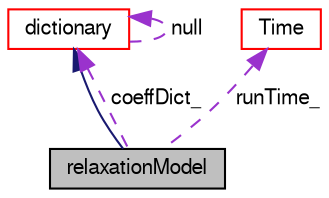digraph "relaxationModel"
{
  bgcolor="transparent";
  edge [fontname="FreeSans",fontsize="10",labelfontname="FreeSans",labelfontsize="10"];
  node [fontname="FreeSans",fontsize="10",shape=record];
  Node16 [label="relaxationModel",height=0.2,width=0.4,color="black", fillcolor="grey75", style="filled", fontcolor="black"];
  Node17 -> Node16 [dir="back",color="midnightblue",fontsize="10",style="solid",fontname="FreeSans"];
  Node17 [label="dictionary",height=0.2,width=0.4,color="red",URL="$a26014.html",tooltip="A list of keyword definitions, which are a keyword followed by any number of values (e..."];
  Node17 -> Node17 [dir="back",color="darkorchid3",fontsize="10",style="dashed",label=" null" ,fontname="FreeSans"];
  Node17 -> Node16 [dir="back",color="darkorchid3",fontsize="10",style="dashed",label=" coeffDict_" ,fontname="FreeSans"];
  Node30 -> Node16 [dir="back",color="darkorchid3",fontsize="10",style="dashed",label=" runTime_" ,fontname="FreeSans"];
  Node30 [label="Time",height=0.2,width=0.4,color="red",URL="$a26350.html",tooltip="Class to control time during OpenFOAM simulations that is also the top-level objectRegistry. "];
}
